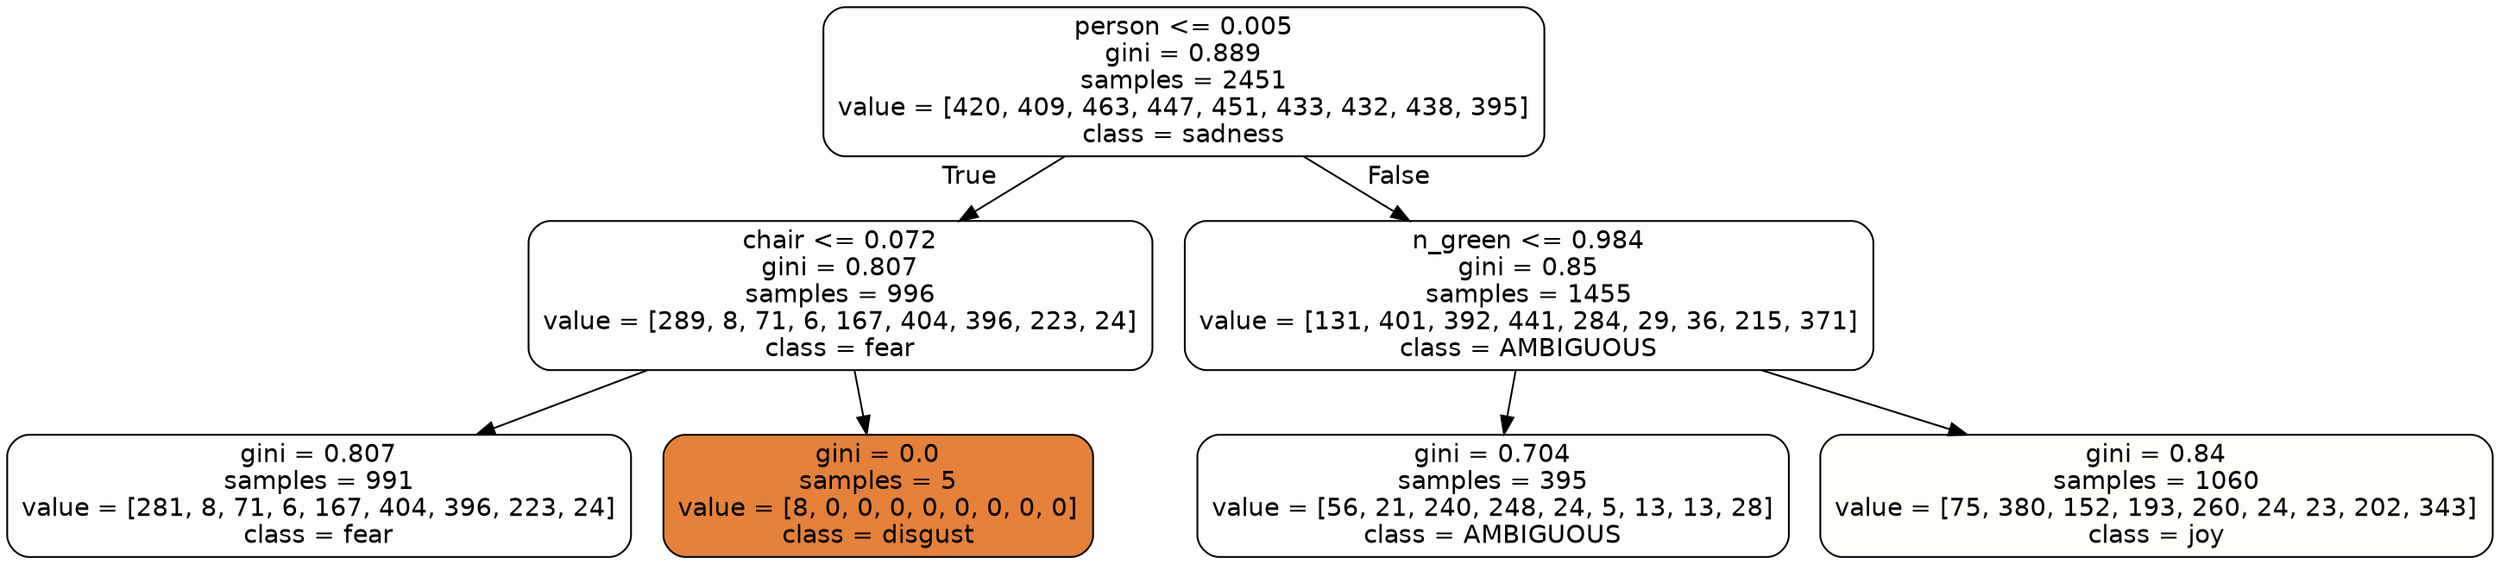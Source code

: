 digraph Tree {
node [shape=box, style="filled, rounded", color="black", fontname=helvetica] ;
edge [fontname=helvetica] ;
0 [label="person <= 0.005\ngini = 0.889\nsamples = 2451\nvalue = [420, 409, 463, 447, 451, 433, 432, 438, 395]\nclass = sadness", fillcolor="#64e53901"] ;
1 [label="chair <= 0.072\ngini = 0.807\nsamples = 996\nvalue = [289, 8, 71, 6, 167, 404, 396, 223, 24]\nclass = fear", fillcolor="#3964e502"] ;
0 -> 1 [labeldistance=2.5, labelangle=45, headlabel="True"] ;
2 [label="gini = 0.807\nsamples = 991\nvalue = [281, 8, 71, 6, 167, 404, 396, 223, 24]\nclass = fear", fillcolor="#3964e502"] ;
1 -> 2 ;
3 [label="gini = 0.0\nsamples = 5\nvalue = [8, 0, 0, 0, 0, 0, 0, 0, 0]\nclass = disgust", fillcolor="#e58139ff"] ;
1 -> 3 ;
4 [label="n_green <= 0.984\ngini = 0.85\nsamples = 1455\nvalue = [131, 401, 392, 441, 284, 29, 36, 215, 371]\nclass = AMBIGUOUS", fillcolor="#39e58105"] ;
0 -> 4 [labeldistance=2.5, labelangle=-45, headlabel="False"] ;
5 [label="gini = 0.704\nsamples = 395\nvalue = [56, 21, 240, 248, 24, 5, 13, 13, 28]\nclass = AMBIGUOUS", fillcolor="#39e58105"] ;
4 -> 5 ;
6 [label="gini = 0.84\nsamples = 1060\nvalue = [75, 380, 152, 193, 260, 24, 23, 202, 343]\nclass = joy", fillcolor="#d7e53907"] ;
4 -> 6 ;
}